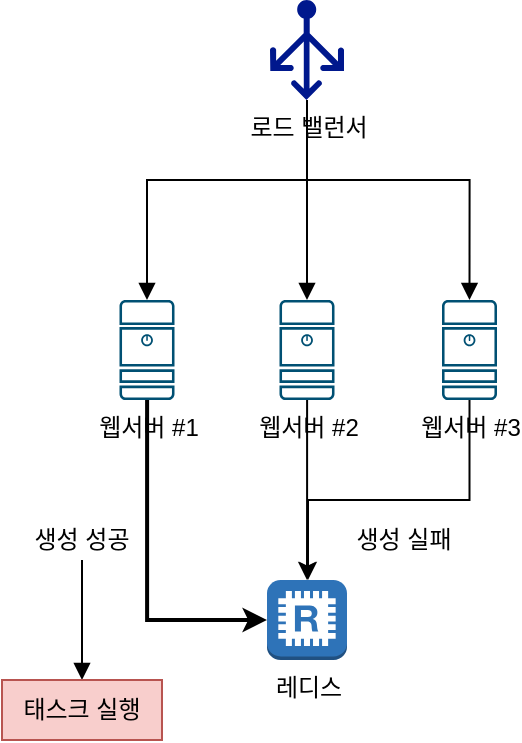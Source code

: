 <mxfile version="22.0.3" type="device">
  <diagram name="페이지-1" id="SQDjHbWRnHP_qzlAF6Z6">
    <mxGraphModel dx="1114" dy="894" grid="1" gridSize="10" guides="1" tooltips="1" connect="1" arrows="1" fold="1" page="1" pageScale="1" pageWidth="827" pageHeight="1169" math="0" shadow="0">
      <root>
        <mxCell id="0" />
        <mxCell id="1" parent="0" />
        <mxCell id="7lcGnLjqB-Py7z9AAFBO-6" value="" style="edgeStyle=orthogonalEdgeStyle;rounded=0;orthogonalLoop=1;jettySize=auto;html=1;endArrow=block;endFill=1;" edge="1" parent="1" source="7lcGnLjqB-Py7z9AAFBO-7" target="7lcGnLjqB-Py7z9AAFBO-9">
          <mxGeometry relative="1" as="geometry" />
        </mxCell>
        <mxCell id="7lcGnLjqB-Py7z9AAFBO-7" value="생성 성공" style="text;html=1;strokeColor=none;fillColor=none;align=center;verticalAlign=middle;whiteSpace=wrap;rounded=0;" vertex="1" parent="1">
          <mxGeometry x="230" y="410" width="60" height="20" as="geometry" />
        </mxCell>
        <mxCell id="7lcGnLjqB-Py7z9AAFBO-9" value="태스크 실행" style="rounded=0;whiteSpace=wrap;html=1;fillColor=#f8cecc;strokeColor=#b85450;" vertex="1" parent="1">
          <mxGeometry x="220" y="490" width="80" height="30" as="geometry" />
        </mxCell>
        <mxCell id="7lcGnLjqB-Py7z9AAFBO-11" value="웹서버 #1" style="sketch=0;points=[[0.015,0.015,0],[0.985,0.015,0],[0.985,0.985,0],[0.015,0.985,0],[0.25,0,0],[0.5,0,0],[0.75,0,0],[1,0.25,0],[1,0.5,0],[1,0.75,0],[0.75,1,0],[0.5,1,0],[0.25,1,0],[0,0.75,0],[0,0.5,0],[0,0.25,0]];verticalLabelPosition=bottom;html=1;verticalAlign=top;aspect=fixed;align=center;pointerEvents=1;shape=mxgraph.cisco19.server;fillColor=#005073;strokeColor=none;" vertex="1" parent="1">
          <mxGeometry x="278.75" y="300" width="27.5" height="50" as="geometry" />
        </mxCell>
        <mxCell id="7lcGnLjqB-Py7z9AAFBO-12" value="웹서버 #2" style="sketch=0;points=[[0.015,0.015,0],[0.985,0.015,0],[0.985,0.985,0],[0.015,0.985,0],[0.25,0,0],[0.5,0,0],[0.75,0,0],[1,0.25,0],[1,0.5,0],[1,0.75,0],[0.75,1,0],[0.5,1,0],[0.25,1,0],[0,0.75,0],[0,0.5,0],[0,0.25,0]];verticalLabelPosition=bottom;html=1;verticalAlign=top;aspect=fixed;align=center;pointerEvents=1;shape=mxgraph.cisco19.server;fillColor=#005073;strokeColor=none;" vertex="1" parent="1">
          <mxGeometry x="358.75" y="300" width="27.5" height="50" as="geometry" />
        </mxCell>
        <mxCell id="7lcGnLjqB-Py7z9AAFBO-14" value="로드 밸런서" style="sketch=0;aspect=fixed;pointerEvents=1;shadow=0;dashed=0;html=1;strokeColor=none;labelPosition=center;verticalLabelPosition=bottom;verticalAlign=top;align=center;fillColor=#00188D;shape=mxgraph.azure.load_balancer_generic" vertex="1" parent="1">
          <mxGeometry x="354" y="150" width="37" height="50" as="geometry" />
        </mxCell>
        <mxCell id="7lcGnLjqB-Py7z9AAFBO-23" style="edgeStyle=orthogonalEdgeStyle;rounded=0;orthogonalLoop=1;jettySize=auto;html=1;" edge="1" parent="1" source="7lcGnLjqB-Py7z9AAFBO-16" target="7lcGnLjqB-Py7z9AAFBO-21">
          <mxGeometry relative="1" as="geometry">
            <Array as="points">
              <mxPoint x="454" y="400" />
              <mxPoint x="373" y="400" />
            </Array>
          </mxGeometry>
        </mxCell>
        <mxCell id="7lcGnLjqB-Py7z9AAFBO-16" value="웹서버 #3" style="sketch=0;points=[[0.015,0.015,0],[0.985,0.015,0],[0.985,0.985,0],[0.015,0.985,0],[0.25,0,0],[0.5,0,0],[0.75,0,0],[1,0.25,0],[1,0.5,0],[1,0.75,0],[0.75,1,0],[0.5,1,0],[0.25,1,0],[0,0.75,0],[0,0.5,0],[0,0.25,0]];verticalLabelPosition=bottom;html=1;verticalAlign=top;aspect=fixed;align=center;pointerEvents=1;shape=mxgraph.cisco19.server;fillColor=#005073;strokeColor=none;" vertex="1" parent="1">
          <mxGeometry x="440" y="300" width="27.5" height="50" as="geometry" />
        </mxCell>
        <mxCell id="7lcGnLjqB-Py7z9AAFBO-17" style="edgeStyle=orthogonalEdgeStyle;rounded=0;orthogonalLoop=1;jettySize=auto;html=1;entryX=0.5;entryY=0;entryDx=0;entryDy=0;entryPerimeter=0;endArrow=block;endFill=1;" edge="1" parent="1" source="7lcGnLjqB-Py7z9AAFBO-14" target="7lcGnLjqB-Py7z9AAFBO-11">
          <mxGeometry relative="1" as="geometry">
            <Array as="points">
              <mxPoint x="373" y="240" />
              <mxPoint x="293" y="240" />
            </Array>
          </mxGeometry>
        </mxCell>
        <mxCell id="7lcGnLjqB-Py7z9AAFBO-18" style="edgeStyle=orthogonalEdgeStyle;rounded=0;orthogonalLoop=1;jettySize=auto;html=1;entryX=0.5;entryY=0;entryDx=0;entryDy=0;entryPerimeter=0;endArrow=block;endFill=1;" edge="1" parent="1" source="7lcGnLjqB-Py7z9AAFBO-14" target="7lcGnLjqB-Py7z9AAFBO-12">
          <mxGeometry relative="1" as="geometry" />
        </mxCell>
        <mxCell id="7lcGnLjqB-Py7z9AAFBO-19" style="edgeStyle=orthogonalEdgeStyle;rounded=0;orthogonalLoop=1;jettySize=auto;html=1;entryX=0.5;entryY=0;entryDx=0;entryDy=0;entryPerimeter=0;endArrow=block;endFill=1;" edge="1" parent="1" source="7lcGnLjqB-Py7z9AAFBO-14" target="7lcGnLjqB-Py7z9AAFBO-16">
          <mxGeometry relative="1" as="geometry">
            <Array as="points">
              <mxPoint x="373" y="240" />
              <mxPoint x="454" y="240" />
            </Array>
          </mxGeometry>
        </mxCell>
        <mxCell id="7lcGnLjqB-Py7z9AAFBO-21" value="레디스" style="outlineConnect=0;dashed=0;verticalLabelPosition=bottom;verticalAlign=top;align=center;html=1;shape=mxgraph.aws3.redis;fillColor=#2E73B8;gradientColor=none;" vertex="1" parent="1">
          <mxGeometry x="352.5" y="440" width="40" height="40" as="geometry" />
        </mxCell>
        <mxCell id="7lcGnLjqB-Py7z9AAFBO-22" style="edgeStyle=orthogonalEdgeStyle;rounded=0;orthogonalLoop=1;jettySize=auto;html=1;entryX=0.5;entryY=0;entryDx=0;entryDy=0;entryPerimeter=0;" edge="1" parent="1" source="7lcGnLjqB-Py7z9AAFBO-12" target="7lcGnLjqB-Py7z9AAFBO-21">
          <mxGeometry relative="1" as="geometry" />
        </mxCell>
        <mxCell id="7lcGnLjqB-Py7z9AAFBO-24" style="edgeStyle=orthogonalEdgeStyle;rounded=0;orthogonalLoop=1;jettySize=auto;html=1;entryX=0;entryY=0.5;entryDx=0;entryDy=0;entryPerimeter=0;strokeWidth=2;" edge="1" parent="1" source="7lcGnLjqB-Py7z9AAFBO-11" target="7lcGnLjqB-Py7z9AAFBO-21">
          <mxGeometry relative="1" as="geometry">
            <Array as="points">
              <mxPoint x="293" y="460" />
            </Array>
          </mxGeometry>
        </mxCell>
        <mxCell id="7lcGnLjqB-Py7z9AAFBO-25" value="생성 실패" style="text;html=1;strokeColor=none;fillColor=none;align=center;verticalAlign=middle;whiteSpace=wrap;rounded=0;" vertex="1" parent="1">
          <mxGeometry x="391" y="410" width="60" height="20" as="geometry" />
        </mxCell>
      </root>
    </mxGraphModel>
  </diagram>
</mxfile>
